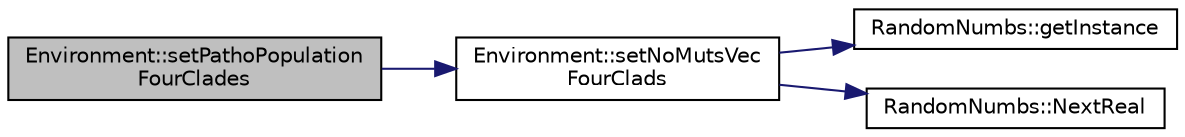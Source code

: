digraph "Environment::setPathoPopulationFourClades"
{
  edge [fontname="Helvetica",fontsize="10",labelfontname="Helvetica",labelfontsize="10"];
  node [fontname="Helvetica",fontsize="10",shape=record];
  rankdir="LR";
  Node1 [label="Environment::setPathoPopulation\lFourClades",height=0.2,width=0.4,color="black", fillcolor="grey75", style="filled", fontcolor="black"];
  Node1 -> Node2 [color="midnightblue",fontsize="10",style="solid",fontname="Helvetica"];
  Node2 [label="Environment::setNoMutsVec\lFourClads",height=0.2,width=0.4,color="black", fillcolor="white", style="filled",URL="$class_environment.html#a558656ec1b4948fbbfee1358c79c67d0",tooltip="Core method. It defines \"no mutation sites\" of the antigen for all individual pathogen species in the..."];
  Node2 -> Node3 [color="midnightblue",fontsize="10",style="solid",fontname="Helvetica"];
  Node3 [label="RandomNumbs::getInstance",height=0.2,width=0.4,color="black", fillcolor="white", style="filled",URL="$class_random_numbs.html#a364c415e5105061274013a1e68576a64",tooltip="Core method. Gets the instance of a singleton class. "];
  Node2 -> Node4 [color="midnightblue",fontsize="10",style="solid",fontname="Helvetica"];
  Node4 [label="RandomNumbs::NextReal",height=0.2,width=0.4,color="black", fillcolor="white", style="filled",URL="$class_random_numbs.html#aaae77654579060738e55b46c8caba9a6",tooltip="Core method. Generates one real random number from a given interval with an uniform distribution..."];
}
